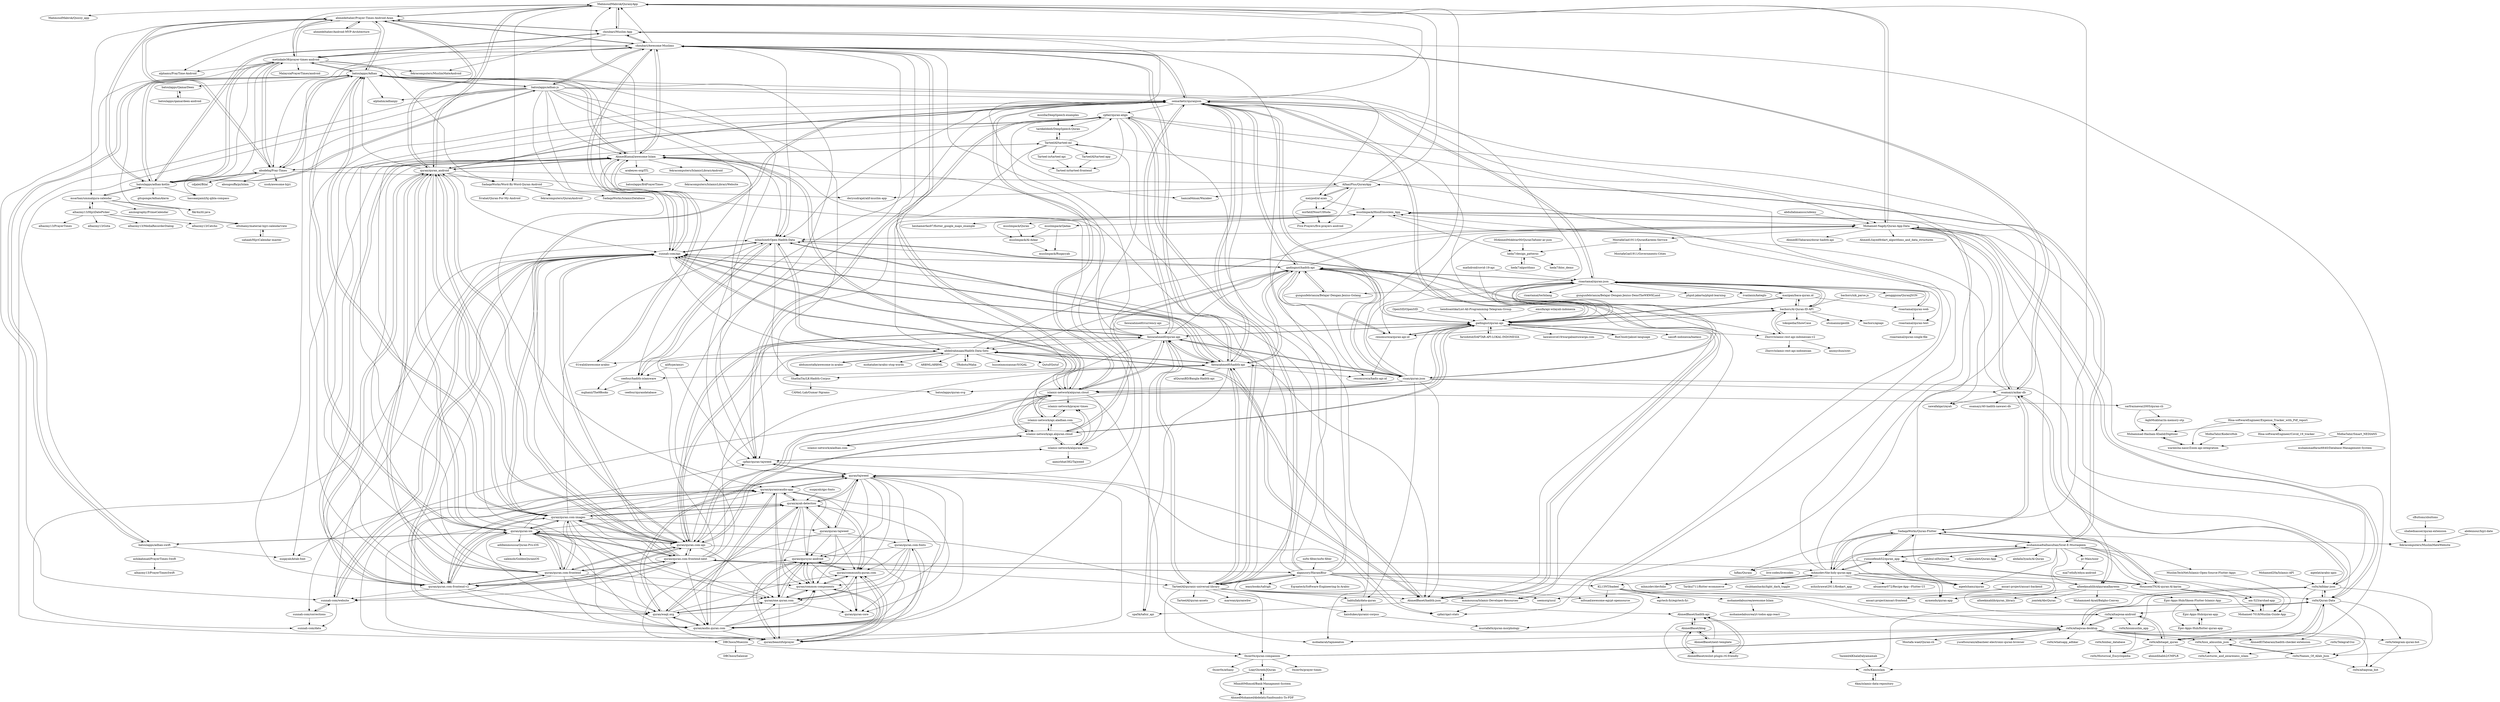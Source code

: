 digraph G {
"MahmoudMabrok/QuranyApp" -> "MahmoudMabrok/Quizzy_app"
"MahmoudMabrok/QuranyApp" -> "ahmedeltaher/Prayer-Times-Android-Azan"
"MahmoudMabrok/QuranyApp" -> "SadaqaWorks/Word-By-Word-Quran-Android"
"MahmoudMabrok/QuranyApp" -> "choubari/Muslim-App"
"MahmoudMabrok/QuranyApp" -> "Mohamed-Nagdy/Quran-App-Data"
"MahmoudMabrok/QuranyApp" -> "quran/quran_android"
"rioastamal/quran-json" -> "mazipan/baca-quran.id" ["e"=1]
"rioastamal/quran-json" -> "rioastamal/quran-web"
"rioastamal/quran-json" -> "gadingnst/quran-api"
"rioastamal/quran-json" -> "gadingnst/hadith-api"
"rioastamal/quran-json" -> "bachors/Al-Quran-ID-API"
"rioastamal/quran-json" -> "penggguna/QuranJSON"
"rioastamal/quran-json" -> "semarketir/quranjson"
"rioastamal/quran-json" -> "rioastamal/quran-text"
"rioastamal/quran-json" -> "gungunfebrianza/Belajar-Dengan-Jenius-Golang" ["e"=1]
"rioastamal/quran-json" -> "risan/quran-json"
"rioastamal/quran-json" -> "rioastamal/terbilang"
"rioastamal/quran-json" -> "gungunfebrianza/Belajar-Dengan-Jenius-DenoTheWKWKLand" ["e"=1]
"rioastamal/quran-json" -> "renomureza/quran-api-id"
"rioastamal/quran-json" -> "phpid-jakarta/phpid-learning" ["e"=1]
"rioastamal/quran-json" -> "ivanlanin/kateglo" ["e"=1]
"osamayy/azkar-db" -> "rn0x/Adhkar-json"
"osamayy/azkar-db" -> "nawafalqari/ayah"
"osamayy/azkar-db" -> "Mohamed-Nagdy/Quran-App-Data"
"osamayy/azkar-db" -> "choubari/Awesome-Muslims"
"osamayy/azkar-db" -> "muslimpack/HisnElmoslem_App"
"osamayy/azkar-db" -> "SadaqaWorks/Quran-Flutter"
"osamayy/azkar-db" -> "osamayy/40-hadith-nawawi-db"
"batoulapps/adhan-js" -> "batoulapps/Adhan"
"batoulapps/adhan-js" -> "batoulapps/adhan-kotlin"
"batoulapps/adhan-js" -> "batoulapps/quran-svg"
"batoulapps/adhan-js" -> "mhashim6/Open-Hadith-Data"
"batoulapps/adhan-js" -> "abodehq/Pray-Times"
"batoulapps/adhan-js" -> "choubari/Awesome-Muslims"
"batoulapps/adhan-js" -> "meypod/al-azan"
"batoulapps/adhan-js" -> "AhmedKamal/awesome-Islam"
"batoulapps/adhan-js" -> "alphahm/adhanpy"
"batoulapps/adhan-js" -> "quran/quranicaudio-app"
"batoulapps/adhan-js" -> "batoulapps/adhan-swift"
"batoulapps/adhan-js" -> "DBChoco/Muezzin"
"batoulapps/adhan-js" -> "ceefour/hadith-islamware"
"batoulapps/adhan-js" -> "semarketir/quranjson"
"batoulapps/adhan-js" -> "sunnah-com/api"
"bachors/nik_parse.js" -> "bachors/Al-Quran-ID-API" ["e"=1]
"mazipan/baca-quran.id" -> "rioastamal/quran-json" ["e"=1]
"mazipan/baca-quran.id" -> "bachors/Al-Quran-ID-API" ["e"=1]
"mazipan/baca-quran.id" -> "gadingnst/quran-api" ["e"=1]
"mazipan/baca-quran.id" -> "rioastamal/quran-web" ["e"=1]
"rioastamal/quran-web" -> "rioastamal/quran-json"
"rioastamal/quran-web" -> "rioastamal/quran-text"
"sButtons/sbuttons" -> "shahednasser/quran-extension" ["e"=1]
"risan/quran-json" -> "semarketir/quranjson"
"risan/quran-json" -> "fawazahmed0/quran-api"
"risan/quran-json" -> "fawazahmed0/hadith-api"
"risan/quran-json" -> "rioastamal/quran-json"
"risan/quran-json" -> "gadingnst/quran-api"
"risan/quran-json" -> "rn0x/Quran-Data"
"risan/quran-json" -> "osamayy/azkar-db"
"risan/quran-json" -> "hablullah/data-quran"
"risan/quran-json" -> "batoulapps/quran-svg"
"risan/quran-json" -> "MahmoudMabrok/QuranyApp"
"risan/quran-json" -> "Mohamed-Nagdy/Quran-App-Data"
"risan/quran-json" -> "AhmedBaset/hadith-json"
"risan/quran-json" -> "quran/quran.com-api"
"risan/quran-json" -> "gadingnst/hadith-api"
"risan/quran-json" -> "islamic-network/alquran.cloud"
"TarteelAI/tarteel-ml" -> "tarekeldeeb/DeepSpeech-Quran"
"TarteelAI/tarteel-ml" -> "TarteelAI/tarteel-app"
"TarteelAI/tarteel-ml" -> "Tarteel-io/tarteel-frontend"
"TarteelAI/tarteel-ml" -> "Tarteel-io/tarteel-api"
"TarteelAI/tarteel-ml" -> "cpfair/quran-tajweed"
"TarteelAI/tarteel-ml" -> "cpfair/quran-align"
"TarteelAI/tarteel-ml" -> "AhmedKamal/awesome-Islam"
"TarteelAI/tarteel-ml" -> "mmmoussa/Islamic-Developer-Resources"
"islamic-network/api.alquran.cloud" -> "islamic-network/alquran.cloud"
"islamic-network/api.alquran.cloud" -> "islamic-network/alquran-tools"
"islamic-network/api.alquran.cloud" -> "islamic-network/api.aladhan.com"
"islamic-network/api.alquran.cloud" -> "islamic-network/prayer-times"
"islamic-network/api.alquran.cloud" -> "gadingnst/hadith-api"
"islamic-network/api.alquran.cloud" -> "islamic-network/aladhan.com"
"islamic-network/api.alquran.cloud" -> "gadingnst/quran-api"
"islamic-network/api.alquran.cloud" -> "quran/quran.com-api"
"sarfraznawaz2005/quran-cli" -> "Muhammad-Hasham-Khalid/Digitizer"
"sarfraznawaz2005/quran-cli" -> "AqibMukhtar/in-memory-otp"
"shahednasser/quran-extension" -> "fekracomputers/MuslimMateWebsite"
"MostafaGad1911/QuranKareem-Service" -> "heda7/design_patterns"
"MostafaGad1911/QuranKareem-Service" -> "MostafaGad1911/Governments-Cities"
"batoulapps/adhan-kotlin" -> "batoulapps/Adhan"
"batoulapps/adhan-kotlin" -> "hassaanjamil/hj-qibla-compass"
"batoulapps/adhan-kotlin" -> "msarhan/ummalqura-calendar"
"batoulapps/adhan-kotlin" -> "metinkale38/prayer-times-android"
"batoulapps/adhan-kotlin" -> "abodehq/Pray-Times"
"batoulapps/adhan-kotlin" -> "batoulapps/adhan-js"
"batoulapps/adhan-kotlin" -> "ahmedeltaher/Prayer-Times-Android-Azan"
"batoulapps/adhan-kotlin" -> "gitsponge/AdhanAlarm"
"batoulapps/adhan-kotlin" -> "choubari/Awesome-Muslims"
"tarekeldeeb/DeepSpeech-Quran" -> "TarteelAI/tarteel-ml"
"nuqayah/qpc-fonts" -> "quran/ayah-detection" ["e"=1]
"quran/qursync-android" -> "quran/community.quran.com"
"quran/qursync-android" -> "quran/common-components"
"quran/qursync-android" -> "quran/beautifulprayer"
"quran/qursync-android" -> "quran/one.quran.com"
"quran/qursync-android" -> "quran/quran-core"
"bachors/Al-Quran-ID-API" -> "gadingnst/quran-api"
"bachors/Al-Quran-ID-API" -> "bachors/apiapi" ["e"=1]
"bachors/Al-Quran-ID-API" -> "gadingnst/hadith-api"
"bachors/Al-Quran-ID-API" -> "mazipan/baca-quran.id" ["e"=1]
"bachors/Al-Quran-ID-API" -> "rioastamal/quran-json"
"bachors/Al-Quran-ID-API" -> "Zhirrr/islamic-rest-api-indonesian-v2"
"bachors/Al-Quran-ID-API" -> "tokopedia/ShowCase" ["e"=1]
"bachors/Al-Quran-ID-API" -> "renomureza/quran-api-id"
"bachors/Al-Quran-ID-API" -> "utsmannn/geolib" ["e"=1]
"quran/quran.com-frontend-v2" -> "quran/quran.com-api"
"quran/quran.com-frontend-v2" -> "quran/quran.com-frontend"
"quran/quran.com-frontend-v2" -> "quran/quran.com-frontend-next"
"quran/quran.com-frontend-v2" -> "quran/audio.quran.com"
"quran/quran.com-frontend-v2" -> "quran/quran-ios"
"quran/quran.com-frontend-v2" -> "sunnah-com/api"
"quran/quran.com-frontend-v2" -> "quran/quran_android"
"quran/quran.com-frontend-v2" -> "quran/quran.com-images"
"quran/quran.com-frontend-v2" -> "AhmedKamal/awesome-Islam"
"quran/quran.com-frontend-v2" -> "quran/waqt.org"
"quran/quran.com-frontend-v2" -> "quran/quranicaudio-app"
"quran/quran.com-frontend-v2" -> "cpfair/quran-align"
"quran/quran.com-frontend-v2" -> "semarketir/quranjson"
"quran/quran.com-frontend-v2" -> "choubari/Awesome-Muslims"
"quran/quran.com-frontend-v2" -> "sunnah-com/website"
"islamic-network/prayer-times" -> "islamic-network/api.aladhan.com"
"yunusefendi52/quran_app" -> "SadaqaWorks/Quran-Flutter"
"yunusefendi52/quran_app" -> "aqeelshamz/quran"
"yunusefendi52/quran_app" -> "hifiaz/Qurani"
"yunusefendi52/quran_app" -> "HoussemTN/Al-quran-Al-karim"
"yunusefendi52/quran_app" -> "mhmzdev/the-holy-quran-app"
"yunusefendi52/quran_app" -> "muhammadtalhasultan/Sirat-E-Mustaqeem"
"islamic-network/api.aladhan.com" -> "islamic-network/prayer-times"
"islamic-network/api.aladhan.com" -> "islamic-network/aladhan.com"
"islamic-network/api.aladhan.com" -> "islamic-network/api.alquran.cloud"
"islamic-network/api.aladhan.com" -> "islamic-network/alquran-tools"
"islamic-network/api.aladhan.com" -> "islamic-network/alquran.cloud"
"arabeyes-org/ITL" -> "batoulapps/BAPrayerTimes"
"TarteelAI/tarteel-app" -> "Tarteel-io/tarteel-frontend"
"Tarteel-io/tarteel-api" -> "Tarteel-io/tarteel-frontend"
"rioastamal/quran-text" -> "rioastamal/quran-single-file"
"batoulapps/adhan-swift" -> "batoulapps/Adhan"
"batoulapps/adhan-swift" -> "ashikahmad/PrayerTimes-Swift"
"batoulapps/adhan-swift" -> "quran/quran-ios"
"batoulapps/adhan-swift" -> "nuqayah/kitab-font" ["e"=1]
"mohamedabusrea/awesome-Islam" -> "mohamedabusrea/yt-todos-app-react"
"quran/quran.com-fonts" -> "quran/common-components"
"quran/quran.com-fonts" -> "quran/qursync-android"
"quran/quran.com-fonts" -> "quran/community.quran.com"
"quran/quran.com-fonts" -> "quran/one.quran.com"
"quran/quran.com-fonts" -> "quran/beautifulprayer"
"quran/quran.com-fonts" -> "quran/quran-core"
"quran/quran-tajweed" -> "quran/tajweed"
"quran/quran-tajweed" -> "quran/beautifulprayer"
"quran/quran-tajweed" -> "quran/ayah-detection"
"quran/quran-tajweed" -> "quran/common-components"
"quran/quran-tajweed" -> "quran/quran.com-fonts"
"quran/quran-tajweed" -> "quran/qursync-android"
"quran/quran-tajweed" -> "quran/community.quran.com"
"quran/beautifulprayer" -> "quran/qursync-android"
"quran/beautifulprayer" -> "quran/common-components"
"quran/beautifulprayer" -> "quran/community.quran.com"
"mozilla/DeepSpeech-examples" -> "tarekeldeeb/DeepSpeech-Quran" ["e"=1]
"quran/quran.com-frontend-next" -> "quran/quran.com-api"
"quran/quran.com-frontend-next" -> "quran/quran.com-frontend-v2"
"quran/quran.com-frontend-next" -> "quran/quran.com-frontend"
"quran/quran.com-frontend-next" -> "quran/quran_android"
"quran/quran.com-frontend-next" -> "quran/quran-ios"
"quran/quran.com-frontend-next" -> "sunnah-com/api"
"quran/quran.com-frontend-next" -> "quran/audio.quran.com"
"quran/quran.com-frontend-next" -> "semarketir/quranjson"
"quran/quran.com-frontend-next" -> "TarteelAI/quranic-universal-library"
"quran/quran.com-frontend-next" -> "choubari/Awesome-Muslims"
"quran/quran.com-frontend-next" -> "mhmzdev/the-holy-quran-app"
"quran/quran.com-frontend-next" -> "alganzory/HaramBlur"
"quran/quran.com-frontend-next" -> "quran/quran.com-images"
"quran/quran.com-frontend-next" -> "sunnah-com/website"
"quran/quran.com-frontend-next" -> "fawazahmed0/quran-api"
"nsfw-filter/nsfw-filter" -> "alganzory/HaramBlur" ["e"=1]
"abdumostafa/awesome-in-arabic" -> "abdelrahmaan/Hadith-Data-Sets" ["e"=1]
"choubari/Muslim-App" -> "choubari/Awesome-Muslims"
"choubari/Muslim-App" -> "fekracomputers/MuslimMateAndroid"
"choubari/Muslim-App" -> "hamza94max/Wazaker"
"choubari/Muslim-App" -> "ahmedeltaher/Prayer-Times-Android-Azan"
"choubari/Muslim-App" -> "metinkale38/prayer-times-android"
"choubari/Muslim-App" -> "MahmoudMabrok/QuranyApp"
"choubari/Muslim-App" -> "fekracomputers/MuslimMateWebsite"
"mhmzdev/the-holy-quran-app" -> "SadaqaWorks/Quran-Flutter"
"mhmzdev/the-holy-quran-app" -> "muhammadtalhasultan/Sirat-E-Mustaqeem"
"mhmzdev/the-holy-quran-app" -> "yunusefendi52/quran_app"
"mhmzdev/the-holy-quran-app" -> "HoussemTN/Al-quran-Al-karim"
"mhmzdev/the-holy-quran-app" -> "mhmzdev/devfolio" ["e"=1]
"mhmzdev/the-holy-quran-app" -> "muslimpack/HisnElmoslem_App"
"mhmzdev/the-holy-quran-app" -> "MahmoudMabrok/QuranyApp"
"mhmzdev/the-holy-quran-app" -> "aymendn/quran-app"
"mhmzdev/the-holy-quran-app" -> "aqeelshamz/quran"
"mhmzdev/the-holy-quran-app" -> "alheekmahlib/alquranalkareem"
"mhmzdev/the-holy-quran-app" -> "Tarikul711/flutter-ecommerce" ["e"=1]
"mhmzdev/the-holy-quran-app" -> "shubhamhackz/light_dark_toggle" ["e"=1]
"mhmzdev/the-holy-quran-app" -> "ashishrawat2911/firekart_app" ["e"=1]
"mhmzdev/the-holy-quran-app" -> "abuanwar072/Recipe-App---Flutter-UI" ["e"=1]
"mhmzdev/the-holy-quran-app" -> "semarketir/quranjson"
"muslimpack/HisnElmoslem_App" -> "muslimpack/Qadaa"
"muslimpack/HisnElmoslem_App" -> "muslimpack/Al-Azkar"
"muslimpack/HisnElmoslem_App" -> "muslimpack/Quran"
"muslimpack/HisnElmoslem_App" -> "alheekmahlib/alquranalkareem"
"muslimpack/HisnElmoslem_App" -> "Mohamed-Nagdy/Quran-App-Data"
"muslimpack/HisnElmoslem_App" -> "heshamerfan97/flutter_google_maps_example" ["e"=1]
"muslimpack/HisnElmoslem_App" -> "heda7/design_patterns"
"ceefour/hadith-islamware" -> "mhashim6/Open-Hadith-Data"
"ceefour/hadith-islamware" -> "mghanii/The9Books"
"ceefour/hadith-islamware" -> "ceefour/qurandatabase"
"quran/quran.com-images" -> "quran/quran_android"
"quran/quran.com-images" -> "quran/ayah-detection"
"quran/quran.com-images" -> "quran/waqt.org"
"quran/quran.com-images" -> "quran/quran-ios"
"quran/quran.com-images" -> "quran/tajweed"
"quran/quran.com-images" -> "quran/audio.quran.com"
"quran/quran.com-images" -> "quran/quran.com-api"
"quran/quran.com-images" -> "batoulapps/Adhan"
"quran/quran.com-images" -> "quran/quran-tajweed"
"quran/quran.com-images" -> "quran/quran.com-frontend"
"quran/quran.com-images" -> "quran/one.quran.com"
"quran/quran.com-images" -> "quran/quranicaudio-app"
"quran/quran.com-images" -> "mhashim6/Open-Hadith-Data"
"quran/quran.com-images" -> "sunnah-com/api"
"quran/quran.com-images" -> "quran/quran.com-frontend-v2"
"emsifa/api-wilayah-indonesia" -> "gadingnst/quran-api" ["e"=1]
"abdelrahmaan/Hadith-Data-Sets" -> "mhashim6/Open-Hadith-Data"
"abdelrahmaan/Hadith-Data-Sets" -> "fawazahmed0/hadith-api"
"abdelrahmaan/Hadith-Data-Sets" -> "ceefour/hadith-islamware"
"abdelrahmaan/Hadith-Data-Sets" -> "AhmedBaset/hadith-json"
"abdelrahmaan/Hadith-Data-Sets" -> "ShathaTm/LK-Hadith-Corpus"
"abdelrahmaan/Hadith-Data-Sets" -> "01walid/awesome-arabic" ["e"=1]
"abdelrahmaan/Hadith-Data-Sets" -> "mohataher/arabic-stop-words" ["e"=1]
"abdelrahmaan/Hadith-Data-Sets" -> "ARBML/ARBML" ["e"=1]
"abdelrahmaan/Hadith-Data-Sets" -> "TRoboto/Maha" ["e"=1]
"abdelrahmaan/Hadith-Data-Sets" -> "Mohamed-Nagdy/Quran-App-Data"
"abdelrahmaan/Hadith-Data-Sets" -> "husseinmozannar/SOQAL" ["e"=1]
"abdelrahmaan/Hadith-Data-Sets" -> "abdumostafa/awesome-in-arabic" ["e"=1]
"abdelrahmaan/Hadith-Data-Sets" -> "Qutuf/Qutuf" ["e"=1]
"abdelrahmaan/Hadith-Data-Sets" -> "mobadarah/tajmeeaton" ["e"=1]
"abdelrahmaan/Hadith-Data-Sets" -> "muslimpack/HisnElmoslem_App"
"fawazahmed0/quran-api" -> "fawazahmed0/hadith-api"
"fawazahmed0/quran-api" -> "semarketir/quranjson"
"fawazahmed0/quran-api" -> "gadingnst/quran-api"
"fawazahmed0/quran-api" -> "spa5k/tafsir_api"
"fawazahmed0/quran-api" -> "quran/quran.com-api"
"fawazahmed0/quran-api" -> "risan/quran-json"
"fawazahmed0/quran-api" -> "sunnah-com/api"
"fawazahmed0/quran-api" -> "TarteelAI/quranic-universal-library"
"fawazahmed0/quran-api" -> "choubari/Awesome-Muslims"
"fawazahmed0/quran-api" -> "islamic-network/alquran.cloud"
"fawazahmed0/quran-api" -> "AhmedKamal/awesome-Islam"
"fawazahmed0/quran-api" -> "abdelrahmaan/Hadith-Data-Sets"
"fawazahmed0/quran-api" -> "gadingnst/hadith-api"
"fawazahmed0/quran-api" -> "AhmedBaset/hadith-json"
"fawazahmed0/quran-api" -> "islamic-network/api.alquran.cloud"
"quran/quran.com-api" -> "quran/quran.com-frontend"
"quran/quran.com-api" -> "quran/quran.com-frontend-next"
"quran/quran.com-api" -> "quran/quran.com-frontend-v2"
"quran/quran.com-api" -> "quran/quran_android"
"quran/quran.com-api" -> "quran/quran-ios"
"quran/quran.com-api" -> "quran/quran.com-images"
"quran/quran.com-api" -> "quran/audio.quran.com"
"quran/quran.com-api" -> "sunnah-com/api"
"quran/quran.com-api" -> "semarketir/quranjson"
"quran/quran.com-api" -> "fawazahmed0/quran-api"
"quran/quran.com-api" -> "gadingnst/quran-api"
"quran/quran.com-api" -> "islamic-network/api.alquran.cloud"
"quran/quran.com-api" -> "quran/one.quran.com"
"quran/quran.com-api" -> "fawazahmed0/hadith-api"
"quran/quran.com-api" -> "islamic-network/alquran.cloud"
"gadingnst/hadith-api" -> "gadingnst/quran-api"
"gadingnst/hadith-api" -> "renomureza/hadis-api-id"
"gadingnst/hadith-api" -> "fawazahmed0/hadith-api"
"gadingnst/hadith-api" -> "bachors/Al-Quran-ID-API"
"gadingnst/hadith-api" -> "rioastamal/quran-json"
"gadingnst/hadith-api" -> "renomureza/quran-api-id"
"gadingnst/hadith-api" -> "sunnah-com/api"
"gadingnst/hadith-api" -> "gungunfebrianza/Belajar-Dengan-Jenius-Golang" ["e"=1]
"gadingnst/hadith-api" -> "AhmedBaset/hadith-json"
"gadingnst/hadith-api" -> "islamic-network/api.alquran.cloud"
"gadingnst/hadith-api" -> "Zhirrr/islamic-rest-api-indonesian-v2"
"gadingnst/hadith-api" -> "mhashim6/Open-Hadith-Data"
"gadingnst/hadith-api" -> "abdelrahmaan/Hadith-Data-Sets"
"gadingnst/hadith-api" -> "semarketir/quranjson"
"gadingnst/hadith-api" -> "Mohamed-Nagdy/Quran-App-Data"
"HoussemTN/Al-quran-Al-karim" -> "Mohamed-7018/Muslim-Guide-App"
"HoussemTN/Al-quran-Al-karim" -> "SadaqaWorks/Quran-Flutter"
"HoussemTN/Al-quran-Al-karim" -> "yunusefendi52/quran_app"
"HoussemTN/Al-quran-Al-karim" -> "am-523/arshad-app"
"mathdroid/covid-19-api" -> "gadingnst/quran-api" ["e"=1]
"mathdroid/covid-19-api" -> "rioastamal/quran-json" ["e"=1]
"gadingnst/quran-api" -> "gadingnst/hadith-api"
"gadingnst/quran-api" -> "bachors/Al-Quran-ID-API"
"gadingnst/quran-api" -> "rioastamal/quran-json"
"gadingnst/quran-api" -> "renomureza/quran-api-id"
"gadingnst/quran-api" -> "mazipan/baca-quran.id" ["e"=1]
"gadingnst/quran-api" -> "farizdotid/DAFTAR-API-LOKAL-INDONESIA" ["e"=1]
"gadingnst/quran-api" -> "fawazahmed0/quran-api"
"gadingnst/quran-api" -> "semarketir/quranjson"
"gadingnst/quran-api" -> "Zhirrr/islamic-rest-api-indonesian-v2"
"gadingnst/quran-api" -> "kawalcovid19/wargabantuwarga.com" ["e"=1]
"gadingnst/quran-api" -> "islamic-network/alquran.cloud"
"gadingnst/quran-api" -> "quran/quran.com-api"
"gadingnst/quran-api" -> "islamic-network/api.alquran.cloud"
"gadingnst/quran-api" -> "RioChndr/jaksel-language" ["e"=1]
"gadingnst/quran-api" -> "uasoft-indonesia/badaso" ["e"=1]
"ShathaTm/LK-Hadith-Corpus" -> "CAMeL-Lab/Gumar-Ngrams"
"MidhaTahir/Smart_NEDIANS" -> "wareesha-nasir/Zoom-api-integration"
"MidhaTahir/Smart_NEDIANS" -> "muhammadfaraz6640/Database-Management-System"
"SadaqaWorks/Quran-Flutter" -> "yunusefendi52/quran_app"
"SadaqaWorks/Quran-Flutter" -> "HoussemTN/Al-quran-Al-karim"
"SadaqaWorks/Quran-Flutter" -> "mhmzdev/the-holy-quran-app"
"SadaqaWorks/Quran-Flutter" -> "aqeelshamz/quran"
"SadaqaWorks/Quran-Flutter" -> "fekracomputers/MuslimMateWebsite"
"SadaqaWorks/Quran-Flutter" -> "muhammadtalhasultan/Sirat-E-Mustaqeem"
"SadaqaWorks/Quran-Flutter" -> "hifiaz/Qurani"
"SadaqaWorks/Quran-Flutter" -> "aymendn/quran-app"
"SadaqaWorks/Quran-Flutter" -> "osamayy/azkar-db"
"SadaqaWorks/Quran-Flutter" -> "muslimpack/HisnElmoslem_App"
"sunnah-com/corrections" -> "sunnah-com/website"
"sunnah-com/corrections" -> "sunnah-com/data"
"quran/ayah-detection" -> "quran/qursync-android"
"quran/ayah-detection" -> "quran/quran-tajweed"
"quran/ayah-detection" -> "quran/waqt.org"
"quran/ayah-detection" -> "quran/common-components"
"quran/ayah-detection" -> "quran/one.quran.com"
"quran/ayah-detection" -> "quran/tajweed"
"quran/ayah-detection" -> "quran/beautifulprayer"
"quran/ayah-detection" -> "quran/quranicaudio-app"
"quran/ayah-detection" -> "quran/community.quran.com"
"quran/ayah-detection" -> "quran/quran.com-images"
"MidhaTahir/KodersHub" -> "wareesha-nasir/Zoom-api-integration"
"gungunfebrianza/Belajar-Dengan-Jenius-Golang" -> "gadingnst/hadith-api" ["e"=1]
"00AhmedMokhtar00/QuranTafseer-ar-json" -> "heda7/design_patterns"
"quran/waqt.org" -> "quran/qursync-android"
"quran/waqt.org" -> "quran/beautifulprayer"
"quran/waqt.org" -> "quran/one.quran.com"
"quran/waqt.org" -> "quran/community.quran.com"
"quran/waqt.org" -> "quran/common-components"
"quran/waqt.org" -> "quran/tajweed"
"quran/waqt.org" -> "quran/ayah-detection"
"quran/waqt.org" -> "quran/audio.quran.com"
"quran/waqt.org" -> "quran/quranicaudio-app"
"Hina-softwareEngineer/Covid_19_tracker" -> "Hina-softwareEngineer/Expense_Tracker_with_Pdf_report"
"sahaab/HijriCalendar-master" -> "eltohamy/material-hijri-calendarview"
"AqibMukhtar/in-memory-otp" -> "Muhammad-Hasham-Khalid/Digitizer"
"Hina-softwareEngineer/Expense_Tracker_with_Pdf_report" -> "Hina-softwareEngineer/Covid_19_tracker"
"Hina-softwareEngineer/Expense_Tracker_with_Pdf_report" -> "Muhammad-Hasham-Khalid/Digitizer"
"Hina-softwareEngineer/Expense_Tracker_with_Pdf_report" -> "wareesha-nasir/Zoom-api-integration"
"heda7/design_patterns" -> "heda7/algorithms"
"heda7/design_patterns" -> "heda7/bloc_demo"
"heda7/algorithms" -> "heda7/design_patterns"
"Muhammad-Hasham-Khalid/Digitizer" -> "wareesha-nasir/Zoom-api-integration"
"fawazahmed0/currency-api" -> "fawazahmed0/quran-api" ["e"=1]
"muhammadtalhasultan/Sirat-E-Mustaqeem" -> "sahibul-nf/hiQuran"
"muhammadtalhasultan/Sirat-E-Mustaqeem" -> "mhmzdev/the-holy-quran-app"
"muhammadtalhasultan/Sirat-E-Mustaqeem" -> "HoussemTN/Al-quran-Al-karim"
"muhammadtalhasultan/Sirat-E-Mustaqeem" -> "yunusefendi52/quran_app"
"muhammadtalhasultan/Sirat-E-Mustaqeem" -> "aymendn/quran-app"
"muhammadtalhasultan/Sirat-E-Mustaqeem" -> "alheekmahlib/alquranalkareem"
"muhammadtalhasultan/Sirat-E-Mustaqeem" -> "SadaqaWorks/Quran-Flutter"
"muhammadtalhasultan/Sirat-E-Mustaqeem" -> "pr-Mais/noor"
"muhammadtalhasultan/Sirat-E-Mustaqeem" -> "radensaleh/Quran-App"
"muhammadtalhasultan/Sirat-E-Mustaqeem" -> "AlfaazPlus/QuranApp"
"muhammadtalhasultan/Sirat-E-Mustaqeem" -> "Mohamed-7018/Muslim-Guide-App"
"muhammadtalhasultan/Sirat-E-Mustaqeem" -> "aqeelshamz/quran"
"muhammadtalhasultan/Sirat-E-Mustaqeem" -> "am-523/arshad-app"
"muhammadtalhasultan/Sirat-E-Mustaqeem" -> "MuslimTechNet/Islamic-Open-Source-Flutter-Apps"
"muhammadtalhasultan/Sirat-E-Mustaqeem" -> "abdalla3yash/Al-Quran"
"TRoboto/Maha" -> "abdelrahmaan/Hadith-Data-Sets" ["e"=1]
"live-codes/livecodes" -> "KL13NT/badeel" ["e"=1]
"choubari/Awesome-Muslims" -> "choubari/Muslim-App"
"choubari/Awesome-Muslims" -> "AhmedKamal/awesome-Islam"
"choubari/Awesome-Muslims" -> "semarketir/quranjson"
"choubari/Awesome-Muslims" -> "osamayy/azkar-db"
"choubari/Awesome-Muslims" -> "metinkale38/prayer-times-android"
"choubari/Awesome-Muslims" -> "ahmedeltaher/Prayer-Times-Android-Azan"
"choubari/Awesome-Muslims" -> "batoulapps/adhan-kotlin"
"choubari/Awesome-Muslims" -> "mhashim6/Open-Hadith-Data"
"choubari/Awesome-Muslims" -> "sunnah-com/api"
"choubari/Awesome-Muslims" -> "islamic-network/alquran.cloud"
"choubari/Awesome-Muslims" -> "MahmoudMabrok/QuranyApp"
"choubari/Awesome-Muslims" -> "fawazahmed0/hadith-api"
"choubari/Awesome-Muslims" -> "islamic-network/api.aladhan.com"
"choubari/Awesome-Muslims" -> "abodehq/Pray-Times"
"choubari/Awesome-Muslims" -> "batoulapps/adhan-js"
"abdullahmansss/udemy" -> "Mohamed-Nagdy/Quran-App-Data" ["e"=1]
"aqeelat/arabic-apis" -> "rn0x/Adhkar-json" ["e"=1]
"quran/quran.com-frontend" -> "quran/quran.com-api"
"quran/quran.com-frontend" -> "quran/quran.com-frontend-v2"
"quran/quran.com-frontend" -> "quran/quran_android"
"quran/quran.com-frontend" -> "quran/quran.com-frontend-next"
"quran/quran.com-frontend" -> "quran/quran-ios"
"quran/quran.com-frontend" -> "quran/quran.com-images"
"quran/quran.com-frontend" -> "quran/audio.quran.com"
"quran/quran.com-frontend" -> "sunnah-com/api"
"quran/quran.com-frontend" -> "quran/waqt.org"
"quran/quran.com-frontend" -> "AhmedKamal/awesome-Islam"
"quran/quran.com-frontend" -> "semarketir/quranjson"
"quran/quran.com-frontend" -> "quran/one.quran.com"
"quran/quran.com-frontend" -> "sunnah-com/website"
"quran/quran.com-frontend" -> "cpfair/quran-align"
"quran/quran.com-frontend" -> "quran/common-components"
"mhmzdev/devfolio" -> "mhmzdev/the-holy-quran-app" ["e"=1]
"Mohamed-Nagdy/Quran-App-Data" -> "osamayy/azkar-db"
"Mohamed-Nagdy/Quran-App-Data" -> "rn0x/Quran-Data"
"Mohamed-Nagdy/Quran-App-Data" -> "rn0x/Adhkar-json"
"Mohamed-Nagdy/Quran-App-Data" -> "MostafaGad1911/QuranKareem-Service"
"Mohamed-Nagdy/Quran-App-Data" -> "AhmedElTabarani/hadith-checker-extension" ["e"=1]
"Mohamed-Nagdy/Quran-App-Data" -> "muslimpack/HisnElmoslem_App"
"Mohamed-Nagdy/Quran-App-Data" -> "MahmoudMabrok/QuranyApp"
"Mohamed-Nagdy/Quran-App-Data" -> "mhashim6/Open-Hadith-Data"
"Mohamed-Nagdy/Quran-App-Data" -> "AhmedElTabarani/dorar-hadith-api" ["e"=1]
"Mohamed-Nagdy/Quran-App-Data" -> "alheekmahlib/alquranalkareem"
"Mohamed-Nagdy/Quran-App-Data" -> "nawafalqari/ayah"
"Mohamed-Nagdy/Quran-App-Data" -> "AhmedLSayed9/dart_algorithms_and_data_structures" ["e"=1]
"aliftype/amiri" -> "cpfair/quran-tajweed" ["e"=1]
"aliftype/amiri" -> "ceefour/hadith-islamware" ["e"=1]
"pr-Mais/noor" -> "mal7othify/ehya-android"
"mirfatif/NoorUlHuda" -> "Five-Prayers/five-prayers-android"
"aqeelshamz/quran" -> "yunusefendi52/quran_app"
"Zhirrr/islamic-rest-api-indonesian-v2" -> "Zhirrr/islamic-rest-api-indonesian"
"Zhirrr/islamic-rest-api-indonesian-v2" -> "anonychun/siwi"
"Zhirrr/islamic-rest-api-indonesian-v2" -> "bachors/Al-Quran-ID-API"
"eltohamy/material-hijri-calendarview" -> "sahaab/HijriCalendar-master"
"ashikahmad/PrayerTimes-Swift" -> "alhazmy13/PrayerTimesSwift"
"msarhan/ummalqura-calendar" -> "alhazmy13/HijriDatePicker"
"msarhan/ummalqura-calendar" -> "batoulapps/adhan-kotlin"
"msarhan/ummalqura-calendar" -> "eltohamy/material-hijri-calendarview"
"msarhan/ummalqura-calendar" -> "aminography/PrimeCalendar" ["e"=1]
"msarhan/ummalqura-calendar" -> "fikr4n/itl-java"
"am-523/arshad-app" -> "Mohamed-7018/Muslim-Guide-App"
"wareesha-nasir/Zoom-api-integration" -> "Muhammad-Hasham-Khalid/Digitizer"
"quran/quran_android" -> "quran/quran.com-images"
"quran/quran_android" -> "quran/quran.com-api"
"quran/quran_android" -> "quran/quran.com-frontend"
"quran/quran_android" -> "quran/quran-ios"
"quran/quran_android" -> "quran/quran.com-frontend-next"
"quran/quran_android" -> "quran/quran.com-frontend-v2"
"quran/quran_android" -> "MahmoudMabrok/QuranyApp"
"quran/quran_android" -> "AhmedKamal/awesome-Islam"
"quran/quran_android" -> "ahmedeltaher/Prayer-Times-Android-Azan"
"quran/quran_android" -> "semarketir/quranjson"
"quran/quran_android" -> "AlfaazPlus/QuranApp"
"quran/quran_android" -> "quran/audio.quran.com"
"quran/quran_android" -> "sunnah-com/api"
"quran/quran_android" -> "batoulapps/Adhan"
"quran/quran_android" -> "SadaqaWorks/Word-By-Word-Quran-Android"
"meypod/al-azan" -> "Five-Prayers/five-prayers-android"
"meypod/al-azan" -> "mirfatif/NoorUlHuda"
"meypod/al-azan" -> "AlfaazPlus/QuranApp"
"meypod/al-azan" -> "muslimpack/HisnElmoslem_App"
"01walid/awesome-arabic" -> "AhmedKamal/awesome-Islam" ["e"=1]
"RioChndr/jaksel-language" -> "gadingnst/quran-api" ["e"=1]
"rn0x/Quran-Data" -> "rn0x/albitaqat_quran"
"rn0x/Quran-Data" -> "rn0x/Adhkar-json"
"rn0x/Quran-Data" -> "rn0x/hisn_almuslim_json"
"rn0x/Quran-Data" -> "rn0x/Names_Of_Allah_Json"
"rn0x/Quran-Data" -> "rn0x/altaqwaa-desktop"
"rn0x/Quran-Data" -> "rn0x/telegram-quran-bot"
"rn0x/Quran-Data" -> "Mohamed-Nagdy/Quran-App-Data"
"rn0x/Quran-Data" -> "rn0x/altaqwaa-android"
"AhmedKamal/awesome-Islam" -> "choubari/Awesome-Muslims"
"AhmedKamal/awesome-Islam" -> "sunnah-com/api"
"AhmedKamal/awesome-Islam" -> "01walid/awesome-arabic" ["e"=1]
"AhmedKamal/awesome-Islam" -> "mhashim6/Open-Hadith-Data"
"AhmedKamal/awesome-Islam" -> "batoulapps/Adhan"
"AhmedKamal/awesome-Islam" -> "abodehq/Pray-Times"
"AhmedKamal/awesome-Islam" -> "islamic-network/alquran.cloud"
"AhmedKamal/awesome-Islam" -> "quran/quran_android"
"AhmedKamal/awesome-Islam" -> "nuqayah/kitab-font" ["e"=1]
"AhmedKamal/awesome-Islam" -> "quran/quran.com-frontend-v2"
"AhmedKamal/awesome-Islam" -> "TarteelAI/tarteel-ml"
"AhmedKamal/awesome-Islam" -> "fekracomputers/IslamicLibraryAndroid"
"AhmedKamal/awesome-Islam" -> "arabeyes-org/ITL"
"AhmedKamal/awesome-Islam" -> "cpfair/quran-tajweed"
"AhmedKamal/awesome-Islam" -> "MahmoudMabrok/QuranyApp"
"DBChoco/Muezzin" -> "DBChoco/Salawat"
"DBChoco/Muezzin" -> "0xzer0x/quran-companion"
"fawazahmed0/hadith-api" -> "fawazahmed0/quran-api"
"fawazahmed0/hadith-api" -> "AhmedBaset/hadith-json"
"fawazahmed0/hadith-api" -> "spa5k/tafsir_api"
"fawazahmed0/hadith-api" -> "abdelrahmaan/Hadith-Data-Sets"
"fawazahmed0/hadith-api" -> "mhashim6/Open-Hadith-Data"
"fawazahmed0/hadith-api" -> "gadingnst/hadith-api"
"fawazahmed0/hadith-api" -> "sunnah-com/api"
"fawazahmed0/hadith-api" -> "semarketir/quranjson"
"fawazahmed0/hadith-api" -> "risan/quran-json"
"fawazahmed0/hadith-api" -> "choubari/Awesome-Muslims"
"fawazahmed0/hadith-api" -> "ceefour/hadith-islamware"
"fawazahmed0/hadith-api" -> "ShathaTm/LK-Hadith-Corpus"
"fawazahmed0/hadith-api" -> "alQuranBD/Bangla-Hadith-api"
"fawazahmed0/hadith-api" -> "renomureza/hadis-api-id"
"fawazahmed0/hadith-api" -> "TarteelAI/quranic-universal-library"
"muslimpack/Qadaa" -> "muslimpack/Al-Azkar"
"muslimpack/Qadaa" -> "muslimpack/Ruqayyah"
"rn0x/altaqwaa-desktop" -> "rn0x/altaqwaa-android"
"rn0x/altaqwaa-desktop" -> "rn0x/Quran-Data"
"rn0x/altaqwaa-desktop" -> "0xzer0x/quran-companion"
"rn0x/altaqwaa-desktop" -> "rn0x/albitaqat_quran"
"rn0x/altaqwaa-desktop" -> "rn0x/hisn_almuslim_json"
"rn0x/altaqwaa-desktop" -> "rn0x/altaqwaa_bot"
"rn0x/altaqwaa-desktop" -> "yucefsourani/albasheer-electronic-quran-browser"
"rn0x/altaqwaa-desktop" -> "rn0x/telegram-quran-bot"
"rn0x/altaqwaa-desktop" -> "mobadarah/tajmeeaton" ["e"=1]
"rn0x/altaqwaa-desktop" -> "rn0x/whatsapp_adhkar"
"rn0x/altaqwaa-desktop" -> "AhmedElTabarani/hadith-checker-extension" ["e"=1]
"rn0x/altaqwaa-desktop" -> "Mostafa-wael/Quran-cli" ["e"=1]
"rn0x/altaqwaa-desktop" -> "rn0x/Adhkar-json"
"rn0x/altaqwaa-desktop" -> "DBChoco/Muezzin"
"semarketir/quranjson" -> "risan/quran-json"
"semarketir/quranjson" -> "islamic-network/alquran.cloud"
"semarketir/quranjson" -> "fawazahmed0/quran-api"
"semarketir/quranjson" -> "choubari/Awesome-Muslims"
"semarketir/quranjson" -> "fawazahmed0/hadith-api"
"semarketir/quranjson" -> "quran/quran.com-api"
"semarketir/quranjson" -> "gadingnst/quran-api"
"semarketir/quranjson" -> "AhmedBaset/hadith-json"
"semarketir/quranjson" -> "Mohamed-Nagdy/Quran-App-Data"
"semarketir/quranjson" -> "rioastamal/quran-json"
"semarketir/quranjson" -> "mhashim6/Open-Hadith-Data"
"semarketir/quranjson" -> "MahmoudMabrok/QuranyApp"
"semarketir/quranjson" -> "quran/quran_android"
"semarketir/quranjson" -> "cpfair/quran-align"
"semarketir/quranjson" -> "gadingnst/hadith-api"
"alhazmy13/HijriDatePicker" -> "msarhan/ummalqura-calendar"
"alhazmy13/HijriDatePicker" -> "alhazmy13/Gota"
"alhazmy13/HijriDatePicker" -> "eltohamy/material-hijri-calendarview"
"alhazmy13/HijriDatePicker" -> "alhazmy13/MediaRecorderDialog"
"alhazmy13/HijriDatePicker" -> "alhazmy13/Catcho"
"alhazmy13/HijriDatePicker" -> "alhazmy13/PrayerTimes"
"renomureza/quran-api-id" -> "renomureza/hadis-api-id"
"renomureza/quran-api-id" -> "gadingnst/quran-api"
"renomureza/quran-api-id" -> "gadingnst/hadith-api"
"Mohamed-7018/Muslim-Guide-App" -> "am-523/arshad-app"
"metinkale38/prayer-times-android" -> "ahmedeltaher/Prayer-Times-Android-Azan"
"metinkale38/prayer-times-android" -> "alphamu/PrayTime-Android"
"metinkale38/prayer-times-android" -> "derysudrajat/alif-muslim-app" ["e"=1]
"metinkale38/prayer-times-android" -> "abodehq/Pray-Times"
"metinkale38/prayer-times-android" -> "batoulapps/adhan-kotlin"
"metinkale38/prayer-times-android" -> "choubari/Muslim-App"
"metinkale38/prayer-times-android" -> "MalaysiaPrayerTimes/android"
"metinkale38/prayer-times-android" -> "SadaqaWorks/Word-By-Word-Quran-Android"
"metinkale38/prayer-times-android" -> "choubari/Awesome-Muslims"
"metinkale38/prayer-times-android" -> "hassaanjamil/hj-qibla-compass"
"metinkale38/prayer-times-android" -> "fekracomputers/MuslimMateAndroid"
"metinkale38/prayer-times-android" -> "cdjalel/Bilal"
"metinkale38/prayer-times-android" -> "batoulapps/Adhan"
"metinkale38/prayer-times-android" -> "MahmoudMabrok/QuranyApp"
"metinkale38/prayer-times-android" -> "fikr4n/itl-java"
"MuslimTechNet/Islamic-Open-Source-Flutter-Apps" -> "Mohamed-7018/Muslim-Guide-App"
"rn0x/Names_Of_Allah_Json" -> "rn0x/hisn_almuslim_json"
"rn0x/Names_Of_Allah_Json" -> "rn0x/altaqwaa_bot"
"rn0x/Names_Of_Allah_Json" -> "rn0x/Kanzislam"
"rn0x/albitaqat_quran" -> "rn0x/altaqwaa-android"
"rn0x/albitaqat_quran" -> "rn0x/Quran-Data"
"rn0x/albitaqat_quran" -> "ahmedihabb2/CMPLR"
"rn0x/albitaqat_quran" -> "rn0x/Historical_Encyclopedia"
"rn0x/albitaqat_quran" -> "rn0x/Lectures_and_awareness_islam"
"quran/tajweed" -> "quran/quran-tajweed"
"quran/tajweed" -> "quran/qursync-android"
"quran/tajweed" -> "quran/waqt.org"
"quran/tajweed" -> "quran/common-components"
"quran/tajweed" -> "cpfair/quran-tajweed"
"quran/tajweed" -> "cpfair/qari-stats"
"quran/tajweed" -> "quran/quran.com-fonts"
"quran/tajweed" -> "quran/community.quran.com"
"quran/tajweed" -> "quran/one.quran.com"
"quran/tajweed" -> "quran/ayah-detection"
"quran/tajweed" -> "quran/beautifulprayer"
"quran/tajweed" -> "quran/quranicaudio-app"
"rn0x/telegram-quran-bot" -> "rn0x/altaqwaa_bot"
"muslimpack/Quran" -> "muslimpack/Al-Azkar"
"rn0x/hisn_almuslim_json" -> "rn0x/Lectures_and_awareness_islam"
"rn0x/hisn_almuslim_json" -> "rn0x/Names_Of_Allah_Json"
"rn0x/Telegraf-Gui" -> "rn0x/Lectures_and_awareness_islam"
"batoulapps/Adhan" -> "batoulapps/adhan-swift"
"batoulapps/Adhan" -> "batoulapps/adhan-js"
"batoulapps/Adhan" -> "batoulapps/adhan-kotlin"
"batoulapps/Adhan" -> "abodehq/Pray-Times"
"batoulapps/Adhan" -> "mmmoussa/Islamic-Developer-Resources"
"batoulapps/Adhan" -> "quran/quran.com-images"
"batoulapps/Adhan" -> "quran/quran-ios"
"batoulapps/Adhan" -> "AhmedKamal/awesome-Islam"
"batoulapps/Adhan" -> "ahmedeltaher/Prayer-Times-Android-Azan"
"batoulapps/Adhan" -> "metinkale38/prayer-times-android"
"batoulapps/Adhan" -> "cpfair/quran-tajweed"
"batoulapps/Adhan" -> "quran/tajweed"
"batoulapps/Adhan" -> "batoulapps/QamarDeen"
"batoulapps/Adhan" -> "sunnah-com/website"
"batoulapps/Adhan" -> "alphahm/adhanpy"
"rn0x/Adhkar-json" -> "rn0x/Quran-Data"
"rn0x/Adhkar-json" -> "osamayy/azkar-db"
"rn0x/Adhkar-json" -> "rn0x/albitaqat_quran"
"rn0x/Adhkar-json" -> "rn0x/Names_Of_Allah_Json"
"rn0x/Adhkar-json" -> "rn0x/Kanzislam"
"rn0x/Adhkar-json" -> "rn0x/hisnmuslim_app"
"alheekmahlib/alquranalkareem" -> "Epic-Apps-Hub/Skoon-Flutter-Islamic-App"
"alheekmahlib/alquranalkareem" -> "aymendn/quran-app"
"alheekmahlib/alquranalkareem" -> "jomtek/AbcQuran"
"alheekmahlib/alquranalkareem" -> "Muhammed-Ayad/Balgho-Convey"
"alheekmahlib/alquranalkareem" -> "alheekmahlib/quran_library"
"OpenSID/OpenSID" -> "gadingnst/quran-api" ["e"=1]
"hablullah/data-quran" -> "kaisdukes/quranic-corpus"
"hablullah/data-quran" -> "cpfair/quran-align"
"quran/quran-ios" -> "quran/quran.com-api"
"quran/quran-ios" -> "quran/quran_android"
"quran/quran-ios" -> "quran/quran.com-images"
"quran/quran-ios" -> "quran/one.quran.com"
"quran/quran-ios" -> "batoulapps/adhan-swift"
"quran/quran-ios" -> "quran/quran.com-frontend"
"quran/quran-ios" -> "quran/audio.quran.com"
"quran/quran-ios" -> "quran/quran.com-frontend-v2"
"quran/quran-ios" -> "batoulapps/Adhan"
"quran/quran-ios" -> "quran/quranicaudio-app"
"quran/quran-ios" -> "quran/waqt.org"
"quran/quran-ios" -> "quran/quran.com-frontend-next"
"quran/quran-ios" -> "adilbenmoussa/Quran-Pro-iOS"
"quran/quran-ios" -> "quran/ayah-detection"
"quran/quran-ios" -> "cpfair/quran-align"
"AlfaazPlus/QuranApp" -> "Five-Prayers/five-prayers-android"
"AlfaazPlus/QuranApp" -> "meypod/al-azan"
"AlfaazPlus/QuranApp" -> "mirfatif/NoorUlHuda"
"AlfaazPlus/QuranApp" -> "derysudrajat/alif-muslim-app" ["e"=1]
"AlfaazPlus/QuranApp" -> "MahmoudMabrok/QuranyApp"
"AlfaazPlus/QuranApp" -> "choubari/Muslim-App"
"AlfaazPlus/QuranApp" -> "hamza94max/Wazaker"
"AlfaazPlus/QuranApp" -> "muhammadtalhasultan/Sirat-E-Mustaqeem"
"abodehq/Pray-Times" -> "metinkale38/prayer-times-android"
"abodehq/Pray-Times" -> "batoulapps/Adhan"
"abodehq/Pray-Times" -> "ahmedeltaher/Prayer-Times-Android-Azan"
"abodehq/Pray-Times" -> "islamic-network/alquran-tools"
"abodehq/Pray-Times" -> "cdjalel/Bilal"
"abodehq/Pray-Times" -> "batoulapps/adhan-kotlin"
"abodehq/Pray-Times" -> "xsoh/awesome-hijri" ["e"=1]
"abodehq/Pray-Times" -> "AhmedKamal/awesome-Islam"
"abodehq/Pray-Times" -> "abougouffa/pyIslam"
"SadaqaWorks/Word-By-Word-Quran-Android" -> "fekracomputers/QuranAndroid"
"SadaqaWorks/Word-By-Word-Quran-Android" -> "SadaqaWorks/IslamicDatabase"
"SadaqaWorks/Word-By-Word-Quran-Android" -> "frrahat/Quran-For-My-Android"
"mmmoussa/Islamic-Developer-Resources" -> "cpfair/qari-stats"
"rn0x/hisnmuslim_app" -> "rn0x/Historical_Encyclopedia"
"YazeedAlKhalaf/alyamamah" -> "rn0x/Kanzislam"
"rn0x/binbaz_database" -> "rn0x/Historical_Encyclopedia"
"0xzer0x/quran-companion" -> "0xzer0x/athany"
"0xzer0x/quran-companion" -> "rn0x/altaqwaa-desktop"
"0xzer0x/quran-companion" -> "LoayGhreeb/JQuran"
"0xzer0x/quran-companion" -> "0xzer0x/prayer-times"
"rn0x/altaqwaa-android" -> "rn0x/altaqwaa-desktop"
"rn0x/altaqwaa-android" -> "rn0x/albitaqat_quran"
"rn0x/altaqwaa-android" -> "rn0x/hisnmuslim_app"
"rn0x/altaqwaa-android" -> "rn0x/Kanzislam"
"Mohamed20a/Islamic-API" -> "rn0x/Adhkar-json"
"AhmedBaset/hadith-json" -> "AhmedBaset/hadith-api"
"AhmedBaset/hadith-json" -> "fawazahmed0/hadith-api"
"AhmedBaset/hadith-json" -> "mhashim6/Open-Hadith-Data"
"AhmedBaset/hadith-json" -> "abdelrahmaan/Hadith-Data-Sets"
"AhmedBaset/hadith-json" -> "spa5k/tafsir_api"
"alganzory/HaramBlur" -> "ieasybooks/tafrigh" ["e"=1]
"alganzory/HaramBlur" -> "TarteelAI/quranic-universal-library"
"alganzory/HaramBlur" -> "mobadarah/tajmeeaton" ["e"=1]
"alganzory/HaramBlur" -> "quran/quran.com-frontend-next"
"alganzory/HaramBlur" -> "muslimpack/HisnElmoslem_App"
"alganzory/HaramBlur" -> "AhmedKamal/awesome-Islam"
"alganzory/HaramBlur" -> "mfouad/awesome-egypt-opensource" ["e"=1]
"alganzory/HaramBlur" -> "KL13NT/badeel"
"alganzory/HaramBlur" -> "0xzer0x/quran-companion"
"alganzory/HaramBlur" -> "Eqraatech/Software-Engineering-In-Arabic" ["e"=1]
"alganzory/HaramBlur" -> "rn0x/altaqwaa-desktop"
"alganzory/HaramBlur" -> "semarketir/quranjson"
"alganzory/HaramBlur" -> "sunnah-com/api"
"alganzory/HaramBlur" -> "rn0x/altaqwaa-android"
"alganzory/HaramBlur" -> "choubari/Awesome-Muslims"
"AhmedBaset/hadith-api" -> "AhmedBaset/blog"
"AhmedBaset/hadith-api" -> "AhmedBaset/eslint-plugin-rtl-friendly"
"kaisdukes/quranic-corpus" -> "mustafa0x/quran-morphology"
"ansari-project/ansari-backend" -> "ansari-project/ansari-frontend"
"ansari-project/ansari-backend" -> "seemorg/usul"
"AhmedBaset/next-template" -> "AhmedBaset/blog"
"AhmedBaset/next-template" -> "AhmedBaset/eslint-plugin-rtl-friendly"
"AhmedBaset/next-template" -> "AhmedBaset/hadith-api"
"AhmedBaset/blog" -> "AhmedBaset/eslint-plugin-rtl-friendly"
"AhmedBaset/blog" -> "AhmedBaset/hadith-api"
"AhmedBaset/blog" -> "AhmedBaset/next-template"
"rn0x/Kanzislam" -> "6km/islamic-data-repository"
"quran/audio.quran.com" -> "quran/quranicaudio-app"
"quran/audio.quran.com" -> "quran/one.quran.com"
"quran/audio.quran.com" -> "quran/common-components"
"quran/audio.quran.com" -> "quran/qursync-android"
"quran/audio.quran.com" -> "quran/community.quran.com"
"quran/audio.quran.com" -> "quran/waqt.org"
"quran/audio.quran.com" -> "quran/beautifulprayer"
"quran/audio.quran.com" -> "quran/quran.com-fonts"
"quran/audio.quran.com" -> "quran/ayah-detection"
"quran/audio.quran.com" -> "quran/tajweed"
"muslimpack/Al-Azkar" -> "muslimpack/Ruqayyah"
"quran/one.quran.com" -> "quran/qursync-android"
"quran/one.quran.com" -> "quran/common-components"
"quran/one.quran.com" -> "quran/community.quran.com"
"quran/one.quran.com" -> "quran/beautifulprayer"
"quran/one.quran.com" -> "quran/quran-core"
"quran/one.quran.com" -> "quran/waqt.org"
"AhmedBaset/eslint-plugin-rtl-friendly" -> "AhmedBaset/blog"
"AhmedBaset/eslint-plugin-rtl-friendly" -> "AhmedBaset/hadith-api"
"adilbenmoussa/Quran-Pro-iOS" -> "salemoh/GoldenQuraniOS"
"KL13NT/badeel" -> "egytech-fyi/egytech-fyi" ["e"=1]
"KL13NT/badeel" -> "mfouad/awesome-egypt-opensource" ["e"=1]
"KL13NT/badeel" -> "rn0x/altaqwaa-desktop"
"KL13NT/badeel" -> "mohamedabusrea/awesome-Islam"
"KL13NT/badeel" -> "rn0x/Quran-Data"
"Epic-Apps-Hub/Skoon-Flutter-Islamic-App" -> "Epic-Apps-Hub/quran-app"
"Epic-Apps-Hub/Skoon-Flutter-Islamic-App" -> "Epic-Apps-Hub/flutter-quran-app"
"ahmedeltaher/Prayer-Times-Android-Azan" -> "metinkale38/prayer-times-android"
"ahmedeltaher/Prayer-Times-Android-Azan" -> "ahmedeltaher/Android-MVP-Architecture"
"ahmedeltaher/Prayer-Times-Android-Azan" -> "choubari/Muslim-App"
"ahmedeltaher/Prayer-Times-Android-Azan" -> "MahmoudMabrok/QuranyApp"
"ahmedeltaher/Prayer-Times-Android-Azan" -> "abodehq/Pray-Times"
"ahmedeltaher/Prayer-Times-Android-Azan" -> "batoulapps/adhan-kotlin"
"ahmedeltaher/Prayer-Times-Android-Azan" -> "choubari/Awesome-Muslims"
"ahmedeltaher/Prayer-Times-Android-Azan" -> "batoulapps/Adhan"
"ahmedeltaher/Prayer-Times-Android-Azan" -> "alphamu/PrayTime-Android"
"ahmedeltaher/Prayer-Times-Android-Azan" -> "msarhan/ummalqura-calendar"
"ahmedeltaher/Prayer-Times-Android-Azan" -> "quran/quran_android"
"sunnah-com/website" -> "sunnah-com/api"
"sunnah-com/website" -> "sunnah-com/corrections"
"sunnah-com/website" -> "sunnah-com/data"
"sunnah-com/website" -> "mhashim6/Open-Hadith-Data"
"sunnah-com/website" -> "cpfair/quran-tajweed"
"sunnah-com/api" -> "sunnah-com/website"
"sunnah-com/api" -> "sunnah-com/corrections"
"sunnah-com/api" -> "mhashim6/Open-Hadith-Data"
"sunnah-com/api" -> "AhmedKamal/awesome-Islam"
"sunnah-com/api" -> "quran/quran.com-api"
"sunnah-com/api" -> "fawazahmed0/hadith-api"
"sunnah-com/api" -> "quran/quran.com-frontend-v2"
"sunnah-com/api" -> "gadingnst/hadith-api"
"sunnah-com/api" -> "quran/quran.com-images"
"sunnah-com/api" -> "choubari/Awesome-Muslims"
"sunnah-com/api" -> "TarteelAI/quranic-universal-library"
"sunnah-com/api" -> "abdelrahmaan/Hadith-Data-Sets"
"sunnah-com/api" -> "fawazahmed0/quran-api"
"sunnah-com/api" -> "sunnah-com/data"
"sunnah-com/api" -> "islamic-network/alquran.cloud"
"abdennour/hijri-date" -> "fekracomputers/MuslimMateWebsite"
"cpfair/quran-align" -> "cpfair/quran-tajweed"
"cpfair/quran-align" -> "mustafa0x/quran-morphology"
"cpfair/quran-align" -> "tarekeldeeb/DeepSpeech-Quran"
"cpfair/quran-align" -> "cpfair/qari-stats"
"cpfair/quran-align" -> "Tarteel-io/tarteel-frontend"
"cpfair/quran-align" -> "quran/tajweed"
"cpfair/quran-align" -> "quran/audio.quran.com"
"cpfair/quran-align" -> "TarteelAI/quranic-universal-library"
"ahmedeltaher/Android-MVP-Architecture" -> "ahmedeltaher/Prayer-Times-Android-Azan"
"LoayGhreeb/JQuran" -> "Mhmd0Mhmod/Bank-Managment-System"
"LoayGhreeb/JQuran" -> "AhmedMohamedAbdelaty/Sanfoundry-To-PDF"
"Mhmd0Mhmod/Bank-Managment-System" -> "AhmedMohamedAbdelaty/Sanfoundry-To-PDF"
"Mhmd0Mhmod/Bank-Managment-System" -> "LoayGhreeb/JQuran"
"batoulapps/QamarDeen" -> "batoulapps/qamardeen-android"
"AhmedMohamedAbdelaty/Sanfoundry-To-PDF" -> "Mhmd0Mhmod/Bank-Managment-System"
"batoulapps/qamardeen-android" -> "batoulapps/QamarDeen"
"quran/community.quran.com" -> "quran/qursync-android"
"quran/community.quran.com" -> "quran/quran-core"
"quran/community.quran.com" -> "quran/one.quran.com"
"quran/community.quran.com" -> "quran/common-components"
"quran/community.quran.com" -> "quran/beautifulprayer"
"hendisantika/List-All-Programming-Telegram-Group" -> "gadingnst/quran-api" ["e"=1]
"quran/quranicaudio-app" -> "quran/audio.quran.com"
"quran/quranicaudio-app" -> "quran/qursync-android"
"quran/quranicaudio-app" -> "quran/beautifulprayer"
"quran/quranicaudio-app" -> "quran/common-components"
"quran/quranicaudio-app" -> "quran/community.quran.com"
"quran/quranicaudio-app" -> "quran/one.quran.com"
"quran/quranicaudio-app" -> "quran/quran-core"
"quran/quranicaudio-app" -> "quran/ayah-detection"
"quran/quranicaudio-app" -> "quran/waqt.org"
"quran/quranicaudio-app" -> "quran/tajweed"
"TarteelAI/quranic-universal-library" -> "cpfair/quran-align"
"TarteelAI/quranic-universal-library" -> "TarteelAI/quran-assets"
"TarteelAI/quranic-universal-library" -> "sunnah-com/api"
"TarteelAI/quranic-universal-library" -> "mmmoussa/Islamic-Developer-Resources"
"TarteelAI/quranic-universal-library" -> "fawazahmed0/hadith-api"
"TarteelAI/quranic-universal-library" -> "fawazahmed0/quran-api"
"TarteelAI/quranic-universal-library" -> "quran/quran-ios"
"TarteelAI/quranic-universal-library" -> "marwan/quranwbw"
"TarteelAI/quranic-universal-library" -> "hablullah/data-quran"
"TarteelAI/quranic-universal-library" -> "alganzory/HaramBlur"
"TarteelAI/quranic-universal-library" -> "0xzer0x/quran-companion"
"TarteelAI/quranic-universal-library" -> "TarteelAI/tarteel-ml"
"TarteelAI/quranic-universal-library" -> "AhmedBaset/hadith-json"
"TarteelAI/quranic-universal-library" -> "kaisdukes/quranic-corpus"
"TarteelAI/quranic-universal-library" -> "seemorg/usul"
"Epic-Apps-Hub/quran-app" -> "Epic-Apps-Hub/flutter-quran-app"
"cpfair/quran-tajweed" -> "cpfair/quran-align"
"cpfair/quran-tajweed" -> "quran/tajweed"
"cpfair/quran-tajweed" -> "cpfair/qari-stats"
"cpfair/quran-tajweed" -> "islamic-network/alquran-tools"
"quran/common-components" -> "quran/qursync-android"
"quran/common-components" -> "quran/one.quran.com"
"quran/common-components" -> "quran/beautifulprayer"
"quran/common-components" -> "quran/community.quran.com"
"quran/common-components" -> "quran/quran-core"
"Epic-Apps-Hub/flutter-quran-app" -> "Epic-Apps-Hub/quran-app"
"farizdotid/DAFTAR-API-LOKAL-INDONESIA" -> "gadingnst/quran-api" ["e"=1]
"islamic-network/alquran.cloud" -> "islamic-network/api.alquran.cloud"
"islamic-network/alquran.cloud" -> "islamic-network/alquran-tools"
"islamic-network/alquran.cloud" -> "semarketir/quranjson"
"islamic-network/alquran.cloud" -> "islamic-network/api.aladhan.com"
"islamic-network/alquran.cloud" -> "AhmedKamal/awesome-Islam"
"islamic-network/alquran.cloud" -> "choubari/Awesome-Muslims"
"islamic-network/alquran.cloud" -> "gadingnst/quran-api"
"islamic-network/alquran.cloud" -> "sunnah-com/api"
"islamic-network/alquran.cloud" -> "islamic-network/prayer-times"
"islamic-network/alquran.cloud" -> "quran/quran.com-api"
"islamic-network/alquran.cloud" -> "sarfraznawaz2005/quran-cli"
"islamic-network/alquran.cloud" -> "fawazahmed0/quran-api"
"islamic-network/alquran.cloud" -> "nuqayah/kitab-font" ["e"=1]
"fekracomputers/IslamicLibraryAndroid" -> "fekracomputers/IslamicLibraryWebsite"
"mhashim6/Open-Hadith-Data" -> "ceefour/hadith-islamware"
"mhashim6/Open-Hadith-Data" -> "mghanii/The9Books"
"mhashim6/Open-Hadith-Data" -> "abdelrahmaan/Hadith-Data-Sets"
"mhashim6/Open-Hadith-Data" -> "AhmedBaset/hadith-json"
"mhashim6/Open-Hadith-Data" -> "fawazahmed0/hadith-api"
"mhashim6/Open-Hadith-Data" -> "sunnah-com/api"
"mhashim6/Open-Hadith-Data" -> "ShathaTm/LK-Hadith-Corpus"
"6km/islamic-data-repository" -> "rn0x/Kanzislam"
"islamic-network/alquran-tools" -> "aamirbhat382/Tajweed"
"islamic-network/alquran-tools" -> "islamic-network/api.alquran.cloud"
"islamic-network/alquran-tools" -> "islamic-network/prayer-times"
"islamic-network/alquran-tools" -> "cpfair/quran-tajweed"
"MahmoudMabrok/QuranyApp" ["l"="-11.438,-29.277"]
"MahmoudMabrok/Quizzy_app" ["l"="-11.473,-29.282"]
"ahmedeltaher/Prayer-Times-Android-Azan" ["l"="-11.448,-29.24"]
"SadaqaWorks/Word-By-Word-Quran-Android" ["l"="-11.456,-29.196"]
"choubari/Muslim-App" ["l"="-11.471,-29.268"]
"Mohamed-Nagdy/Quran-App-Data" ["l"="-11.418,-29.341"]
"quran/quran_android" ["l"="-11.391,-29.25"]
"rioastamal/quran-json" ["l"="-11.381,-29.365"]
"mazipan/baca-quran.id" ["l"="-12.308,-29.462", "c"=337]
"rioastamal/quran-web" ["l"="-11.386,-29.399"]
"gadingnst/quran-api" ["l"="-11.353,-29.331"]
"gadingnst/hadith-api" ["l"="-11.38,-29.331"]
"bachors/Al-Quran-ID-API" ["l"="-11.354,-29.366"]
"penggguna/QuranJSON" ["l"="-11.4,-29.434"]
"semarketir/quranjson" ["l"="-11.384,-29.294"]
"rioastamal/quran-text" ["l"="-11.38,-29.416"]
"gungunfebrianza/Belajar-Dengan-Jenius-Golang" ["l"="-12.173,-29.415", "c"=337]
"risan/quran-json" ["l"="-11.376,-29.318"]
"rioastamal/terbilang" ["l"="-11.405,-29.405"]
"gungunfebrianza/Belajar-Dengan-Jenius-DenoTheWKWKLand" ["l"="-12.217,-29.425", "c"=337]
"renomureza/quran-api-id" ["l"="-11.366,-29.352"]
"phpid-jakarta/phpid-learning" ["l"="-12.243,-29.434", "c"=337]
"ivanlanin/kateglo" ["l"="-12.08,-29.897", "c"=337]
"osamayy/azkar-db" ["l"="-11.417,-29.358"]
"rn0x/Adhkar-json" ["l"="-11.344,-29.394"]
"nawafalqari/ayah" ["l"="-11.428,-29.377"]
"choubari/Awesome-Muslims" ["l"="-11.408,-29.271"]
"muslimpack/HisnElmoslem_App" ["l"="-11.465,-29.346"]
"SadaqaWorks/Quran-Flutter" ["l"="-11.476,-29.387"]
"osamayy/40-hadith-nawawi-db" ["l"="-11.42,-29.389"]
"batoulapps/adhan-js" ["l"="-11.414,-29.251"]
"batoulapps/Adhan" ["l"="-11.4,-29.211"]
"batoulapps/adhan-kotlin" ["l"="-11.448,-29.217"]
"batoulapps/quran-svg" ["l"="-11.354,-29.31"]
"mhashim6/Open-Hadith-Data" ["l"="-11.413,-29.285"]
"abodehq/Pray-Times" ["l"="-11.428,-29.22"]
"meypod/al-azan" ["l"="-11.5,-29.298"]
"AhmedKamal/awesome-Islam" ["l"="-11.391,-29.231"]
"alphahm/adhanpy" ["l"="-11.422,-29.201"]
"quran/quranicaudio-app" ["l"="-11.344,-29.199"]
"batoulapps/adhan-swift" ["l"="-11.315,-29.211"]
"DBChoco/Muezzin" ["l"="-11.291,-29.324"]
"ceefour/hadith-islamware" ["l"="-11.439,-29.294"]
"sunnah-com/api" ["l"="-11.378,-29.271"]
"bachors/nik_parse.js" ["l"="-12.149,-29.591", "c"=337]
"sButtons/sbuttons" ["l"="31.739,-22.729", "c"=358]
"shahednasser/quran-extension" ["l"="-11.584,-29.319"]
"fawazahmed0/quran-api" ["l"="-11.366,-29.297"]
"fawazahmed0/hadith-api" ["l"="-11.395,-29.304"]
"rn0x/Quran-Data" ["l"="-11.326,-29.377"]
"hablullah/data-quran" ["l"="-11.291,-29.255"]
"AhmedBaset/hadith-json" ["l"="-11.413,-29.302"]
"quran/quran.com-api" ["l"="-11.36,-29.266"]
"islamic-network/alquran.cloud" ["l"="-11.349,-29.287"]
"TarteelAI/tarteel-ml" ["l"="-11.361,-29.175"]
"tarekeldeeb/DeepSpeech-Quran" ["l"="-11.337,-29.154"]
"TarteelAI/tarteel-app" ["l"="-11.347,-29.133"]
"Tarteel-io/tarteel-frontend" ["l"="-11.354,-29.154"]
"Tarteel-io/tarteel-api" ["l"="-11.366,-29.133"]
"cpfair/quran-tajweed" ["l"="-11.364,-29.203"]
"cpfair/quran-align" ["l"="-11.339,-29.21"]
"mmmoussa/Islamic-Developer-Resources" ["l"="-11.376,-29.19"]
"islamic-network/api.alquran.cloud" ["l"="-11.333,-29.299"]
"islamic-network/alquran-tools" ["l"="-11.344,-29.25"]
"islamic-network/api.aladhan.com" ["l"="-11.318,-29.287"]
"islamic-network/prayer-times" ["l"="-11.302,-29.282"]
"islamic-network/aladhan.com" ["l"="-11.282,-29.299"]
"sarfraznawaz2005/quran-cli" ["l"="-11.217,-29.285"]
"Muhammad-Hasham-Khalid/Digitizer" ["l"="-11.153,-29.285"]
"AqibMukhtar/in-memory-otp" ["l"="-11.179,-29.285"]
"fekracomputers/MuslimMateWebsite" ["l"="-11.523,-29.325"]
"MostafaGad1911/QuranKareem-Service" ["l"="-11.506,-29.34"]
"heda7/design_patterns" ["l"="-11.543,-29.352"]
"MostafaGad1911/Governments-Cities" ["l"="-11.546,-29.337"]
"hassaanjamil/hj-qibla-compass" ["l"="-11.486,-29.2"]
"msarhan/ummalqura-calendar" ["l"="-11.51,-29.18"]
"metinkale38/prayer-times-android" ["l"="-11.464,-29.23"]
"gitsponge/AdhanAlarm" ["l"="-11.469,-29.189"]
"nuqayah/qpc-fonts" ["l"="21.093,-0.087", "c"=557]
"quran/ayah-detection" ["l"="-11.332,-29.188"]
"quran/qursync-android" ["l"="-11.319,-29.189"]
"quran/community.quran.com" ["l"="-11.323,-29.182"]
"quran/common-components" ["l"="-11.31,-29.195"]
"quran/beautifulprayer" ["l"="-11.313,-29.183"]
"quran/one.quran.com" ["l"="-11.32,-29.201"]
"quran/quran-core" ["l"="-11.303,-29.185"]
"bachors/apiapi" ["l"="-12.104,-29.62", "c"=337]
"Zhirrr/islamic-rest-api-indonesian-v2" ["l"="-11.361,-29.389"]
"tokopedia/ShowCase" ["l"="52.454,-13.173", "c"=231]
"utsmannn/geolib" ["l"="52.447,-13.19", "c"=231]
"quran/quran.com-frontend-v2" ["l"="-11.36,-29.241"]
"quran/quran.com-frontend" ["l"="-11.329,-29.238"]
"quran/quran.com-frontend-next" ["l"="-11.34,-29.268"]
"quran/audio.quran.com" ["l"="-11.327,-29.215"]
"quran/quran-ios" ["l"="-11.342,-29.225"]
"quran/quran.com-images" ["l"="-11.361,-29.221"]
"quran/waqt.org" ["l"="-11.33,-29.2"]
"sunnah-com/website" ["l"="-11.376,-29.236"]
"yunusefendi52/quran_app" ["l"="-11.479,-29.405"]
"aqeelshamz/quran" ["l"="-11.464,-29.411"]
"hifiaz/Qurani" ["l"="-11.473,-29.429"]
"HoussemTN/Al-quran-Al-karim" ["l"="-11.492,-29.415"]
"mhmzdev/the-holy-quran-app" ["l"="-11.462,-29.37"]
"muhammadtalhasultan/Sirat-E-Mustaqeem" ["l"="-11.507,-29.402"]
"arabeyes-org/ITL" ["l"="-11.414,-29.152"]
"batoulapps/BAPrayerTimes" ["l"="-11.421,-29.117"]
"rioastamal/quran-single-file" ["l"="-11.378,-29.446"]
"ashikahmad/PrayerTimes-Swift" ["l"="-11.262,-29.164"]
"nuqayah/kitab-font" ["l"="21.064,-0.116", "c"=557]
"mohamedabusrea/awesome-Islam" ["l"="-11.224,-29.391"]
"mohamedabusrea/yt-todos-app-react" ["l"="-11.201,-29.403"]
"quran/quran.com-fonts" ["l"="-11.309,-29.174"]
"quran/quran-tajweed" ["l"="-11.327,-29.173"]
"quran/tajweed" ["l"="-11.343,-29.185"]
"mozilla/DeepSpeech-examples" ["l"="35.525,2.453", "c"=308]
"TarteelAI/quranic-universal-library" ["l"="-11.319,-29.264"]
"alganzory/HaramBlur" ["l"="-11.325,-29.318"]
"nsfw-filter/nsfw-filter" ["l"="-10.046,-7.789", "c"=5]
"abdumostafa/awesome-in-arabic" ["l"="31.198,-28.824", "c"=570]
"abdelrahmaan/Hadith-Data-Sets" ["l"="-11.422,-29.315"]
"fekracomputers/MuslimMateAndroid" ["l"="-11.498,-29.251"]
"hamza94max/Wazaker" ["l"="-11.502,-29.282"]
"mhmzdev/devfolio" ["l"="59.347,-23.901", "c"=90]
"aymendn/quran-app" ["l"="-11.499,-29.384"]
"alheekmahlib/alquranalkareem" ["l"="-11.517,-29.378"]
"Tarikul711/flutter-ecommerce" ["l"="59.391,-24.158", "c"=90]
"shubhamhackz/light_dark_toggle" ["l"="59.431,-24.248", "c"=90]
"ashishrawat2911/firekart_app" ["l"="59.428,-24.103", "c"=90]
"abuanwar072/Recipe-App---Flutter-UI" ["l"="59.299,-24.083", "c"=90]
"muslimpack/Qadaa" ["l"="-11.519,-29.352"]
"muslimpack/Al-Azkar" ["l"="-11.506,-29.36"]
"muslimpack/Quran" ["l"="-11.492,-29.353"]
"heshamerfan97/flutter_google_maps_example" ["l"="60.786,-21.831", "c"=17]
"mghanii/The9Books" ["l"="-11.455,-29.287"]
"ceefour/qurandatabase" ["l"="-11.473,-29.299"]
"emsifa/api-wilayah-indonesia" ["l"="-12.125,-29.515", "c"=337]
"ShathaTm/LK-Hadith-Corpus" ["l"="-11.444,-29.311"]
"01walid/awesome-arabic" ["l"="-10.785,-29.426", "c"=1173]
"mohataher/arabic-stop-words" ["l"="-10.802,-29.473", "c"=1173]
"ARBML/ARBML" ["l"="-10.797,-29.455", "c"=1173]
"TRoboto/Maha" ["l"="-10.814,-29.485", "c"=1173]
"husseinmozannar/SOQAL" ["l"="-10.82,-29.474", "c"=1173]
"Qutuf/Qutuf" ["l"="-10.776,-29.464", "c"=1173]
"mobadarah/tajmeeaton" ["l"="-10.727,-29.428", "c"=1173]
"spa5k/tafsir_api" ["l"="-11.403,-29.325"]
"renomureza/hadis-api-id" ["l"="-11.394,-29.347"]
"Mohamed-7018/Muslim-Guide-App" ["l"="-11.506,-29.432"]
"am-523/arshad-app" ["l"="-11.517,-29.424"]
"mathdroid/covid-19-api" ["l"="-10.225,17.638", "c"=522]
"farizdotid/DAFTAR-API-LOKAL-INDONESIA" ["l"="-12.158,-29.519", "c"=337]
"kawalcovid19/wargabantuwarga.com" ["l"="-12.285,-29.458", "c"=337]
"RioChndr/jaksel-language" ["l"="-12.223,-29.508", "c"=337]
"uasoft-indonesia/badaso" ["l"="-12.139,-29.466", "c"=337]
"CAMeL-Lab/Gumar-Ngrams" ["l"="-11.466,-29.321"]
"MidhaTahir/Smart_NEDIANS" ["l"="-11.098,-29.271"]
"wareesha-nasir/Zoom-api-integration" ["l"="-11.126,-29.284"]
"muhammadfaraz6640/Database-Management-System" ["l"="-11.077,-29.266"]
"sunnah-com/corrections" ["l"="-11.41,-29.227"]
"sunnah-com/data" ["l"="-11.407,-29.238"]
"MidhaTahir/KodersHub" ["l"="-11.109,-29.303"]
"00AhmedMokhtar00/QuranTafseer-ar-json" ["l"="-11.59,-29.356"]
"Hina-softwareEngineer/Covid_19_tracker" ["l"="-11.089,-29.29"]
"Hina-softwareEngineer/Expense_Tracker_with_Pdf_report" ["l"="-11.113,-29.288"]
"sahaab/HijriCalendar-master" ["l"="-11.542,-29.121"]
"eltohamy/material-hijri-calendarview" ["l"="-11.537,-29.142"]
"heda7/algorithms" ["l"="-11.567,-29.35"]
"heda7/bloc_demo" ["l"="-11.57,-29.363"]
"fawazahmed0/currency-api" ["l"="27.109,-27.132", "c"=32]
"sahibul-nf/hiQuran" ["l"="-11.515,-29.451"]
"pr-Mais/noor" ["l"="-11.55,-29.46"]
"radensaleh/Quran-App" ["l"="-11.55,-29.432"]
"AlfaazPlus/QuranApp" ["l"="-11.492,-29.315"]
"MuslimTechNet/Islamic-Open-Source-Flutter-Apps" ["l"="-11.526,-29.436"]
"abdalla3yash/Al-Quran" ["l"="-11.544,-29.416"]
"live-codes/livecodes" ["l"="31.17,-28.832", "c"=570]
"KL13NT/badeel" ["l"="-11.265,-29.367"]
"abdullahmansss/udemy" ["l"="60.392,-21.99", "c"=17]
"aqeelat/arabic-apis" ["l"="-10.659,-29.406", "c"=1173]
"AhmedElTabarani/hadith-checker-extension" ["l"="-10.664,-29.453", "c"=1173]
"AhmedElTabarani/dorar-hadith-api" ["l"="-10.678,-29.441", "c"=1173]
"AhmedLSayed9/dart_algorithms_and_data_structures" ["l"="61.248,-23.265", "c"=925]
"aliftype/amiri" ["l"="21.01,-0.226", "c"=557]
"mal7othify/ehya-android" ["l"="-11.567,-29.483"]
"mirfatif/NoorUlHuda" ["l"="-11.536,-29.297"]
"Five-Prayers/five-prayers-android" ["l"="-11.529,-29.31"]
"Zhirrr/islamic-rest-api-indonesian" ["l"="-11.364,-29.43"]
"anonychun/siwi" ["l"="-11.347,-29.426"]
"alhazmy13/PrayerTimesSwift" ["l"="-11.238,-29.142"]
"alhazmy13/HijriDatePicker" ["l"="-11.561,-29.147"]
"aminography/PrimeCalendar" ["l"="54.419,-12.335", "c"=186]
"fikr4n/itl-java" ["l"="-11.516,-29.201"]
"rn0x/albitaqat_quran" ["l"="-11.303,-29.409"]
"rn0x/hisn_almuslim_json" ["l"="-11.293,-29.4"]
"rn0x/Names_Of_Allah_Json" ["l"="-11.315,-29.404"]
"rn0x/altaqwaa-desktop" ["l"="-11.289,-29.373"]
"rn0x/telegram-quran-bot" ["l"="-11.285,-29.389"]
"rn0x/altaqwaa-android" ["l"="-11.306,-29.388"]
"fekracomputers/IslamicLibraryAndroid" ["l"="-11.418,-29.17"]
"DBChoco/Salawat" ["l"="-11.249,-29.32"]
"0xzer0x/quran-companion" ["l"="-11.265,-29.336"]
"alQuranBD/Bangla-Hadith-api" ["l"="-11.439,-29.331"]
"muslimpack/Ruqayyah" ["l"="-11.533,-29.363"]
"rn0x/altaqwaa_bot" ["l"="-11.279,-29.403"]
"yucefsourani/albasheer-electronic-quran-browser" ["l"="-11.258,-29.4"]
"rn0x/whatsapp_adhkar" ["l"="-11.249,-29.388"]
"Mostafa-wael/Quran-cli" ["l"="31.601,-28.509", "c"=1078]
"alhazmy13/Gota" ["l"="-11.58,-29.11"]
"alhazmy13/MediaRecorderDialog" ["l"="-11.605,-29.131"]
"alhazmy13/Catcho" ["l"="-11.583,-29.13"]
"alhazmy13/PrayerTimes" ["l"="-11.591,-29.151"]
"alphamu/PrayTime-Android" ["l"="-11.493,-29.219"]
"derysudrajat/alif-muslim-app" ["l"="52.359,-13.124", "c"=231]
"MalaysiaPrayerTimes/android" ["l"="-11.52,-29.222"]
"cdjalel/Bilal" ["l"="-11.469,-29.206"]
"rn0x/Kanzislam" ["l"="-11.308,-29.424"]
"ahmedihabb2/CMPLR" ["l"="-11.279,-29.434"]
"rn0x/Historical_Encyclopedia" ["l"="-11.309,-29.439"]
"rn0x/Lectures_and_awareness_islam" ["l"="-11.275,-29.421"]
"cpfair/qari-stats" ["l"="-11.357,-29.187"]
"rn0x/Telegraf-Gui" ["l"="-11.252,-29.439"]
"batoulapps/QamarDeen" ["l"="-11.395,-29.156"]
"rn0x/hisnmuslim_app" ["l"="-11.322,-29.416"]
"Epic-Apps-Hub/Skoon-Flutter-Islamic-App" ["l"="-11.583,-29.404"]
"jomtek/AbcQuran" ["l"="-11.564,-29.387"]
"Muhammed-Ayad/Balgho-Convey" ["l"="-11.547,-29.397"]
"alheekmahlib/quran_library" ["l"="-11.543,-29.383"]
"OpenSID/OpenSID" ["l"="-12.108,-29.503", "c"=337]
"kaisdukes/quranic-corpus" ["l"="-11.267,-29.236"]
"adilbenmoussa/Quran-Pro-iOS" ["l"="-11.278,-29.194"]
"xsoh/awesome-hijri" ["l"="-46.618,-29.373", "c"=11]
"abougouffa/pyIslam" ["l"="-11.451,-29.167"]
"fekracomputers/QuranAndroid" ["l"="-11.469,-29.153"]
"SadaqaWorks/IslamicDatabase" ["l"="-11.489,-29.157"]
"frrahat/Quran-For-My-Android" ["l"="-11.481,-29.172"]
"YazeedAlKhalaf/alyamamah" ["l"="-11.288,-29.453"]
"rn0x/binbaz_database" ["l"="-11.302,-29.467"]
"0xzer0x/athany" ["l"="-11.232,-29.351"]
"LoayGhreeb/JQuran" ["l"="-11.204,-29.351"]
"0xzer0x/prayer-times" ["l"="-11.227,-29.335"]
"Mohamed20a/Islamic-API" ["l"="-11.336,-29.446"]
"AhmedBaset/hadith-api" ["l"="-11.513,-29.273"]
"ieasybooks/tafrigh" ["l"="-50.771,9.285", "c"=19]
"mfouad/awesome-egypt-opensource" ["l"="31.125,-28.832", "c"=570]
"Eqraatech/Software-Engineering-In-Arabic" ["l"="31.232,-28.841", "c"=570]
"AhmedBaset/blog" ["l"="-11.542,-29.272"]
"AhmedBaset/eslint-plugin-rtl-friendly" ["l"="-11.533,-29.262"]
"mustafa0x/quran-morphology" ["l"="-11.276,-29.211"]
"ansari-project/ansari-backend" ["l"="-11.187,-29.225"]
"ansari-project/ansari-frontend" ["l"="-11.162,-29.216"]
"seemorg/usul" ["l"="-11.238,-29.242"]
"AhmedBaset/next-template" ["l"="-11.553,-29.262"]
"6km/islamic-data-repository" ["l"="-11.296,-29.44"]
"salemoh/GoldenQuraniOS" ["l"="-11.248,-29.182"]
"egytech-fyi/egytech-fyi" ["l"="31.108,-28.815", "c"=570]
"Epic-Apps-Hub/quran-app" ["l"="-11.612,-29.409"]
"Epic-Apps-Hub/flutter-quran-app" ["l"="-11.604,-29.42"]
"ahmedeltaher/Android-MVP-Architecture" ["l"="-11.492,-29.236"]
"abdennour/hijri-date" ["l"="-11.56,-29.321"]
"Mhmd0Mhmod/Bank-Managment-System" ["l"="-11.187,-29.361"]
"AhmedMohamedAbdelaty/Sanfoundry-To-PDF" ["l"="-11.176,-29.353"]
"batoulapps/qamardeen-android" ["l"="-11.397,-29.133"]
"hendisantika/List-All-Programming-Telegram-Group" ["l"="-12.209,-29.473", "c"=337]
"TarteelAI/quran-assets" ["l"="-11.269,-29.273"]
"marwan/quranwbw" ["l"="-11.261,-29.26"]
"fekracomputers/IslamicLibraryWebsite" ["l"="-11.432,-29.142"]
"aamirbhat382/Tajweed" ["l"="-11.376,-29.211"]
}